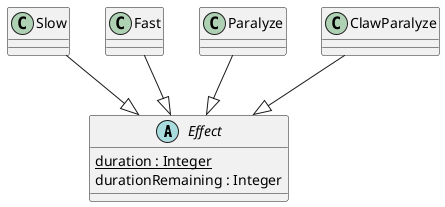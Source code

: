 @startuml effect

abstract class Effect{
    {static} duration : Integer
    durationRemaining : Integer
}

Slow --|> Effect
class Slow {
}

Fast --|> Effect
class Fast {
}

Paralyze --|> Effect
class Paralyze {
}

ClawParalyze --|> Effect
class ClawParalyze {
}


@enduml